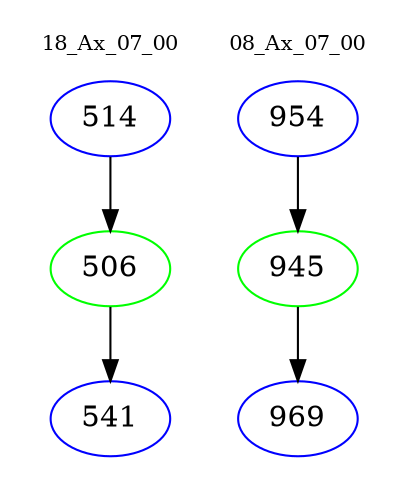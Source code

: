 digraph{
subgraph cluster_0 {
color = white
label = "18_Ax_07_00";
fontsize=10;
T0_514 [label="514", color="blue"]
T0_514 -> T0_506 [color="black"]
T0_506 [label="506", color="green"]
T0_506 -> T0_541 [color="black"]
T0_541 [label="541", color="blue"]
}
subgraph cluster_1 {
color = white
label = "08_Ax_07_00";
fontsize=10;
T1_954 [label="954", color="blue"]
T1_954 -> T1_945 [color="black"]
T1_945 [label="945", color="green"]
T1_945 -> T1_969 [color="black"]
T1_969 [label="969", color="blue"]
}
}
